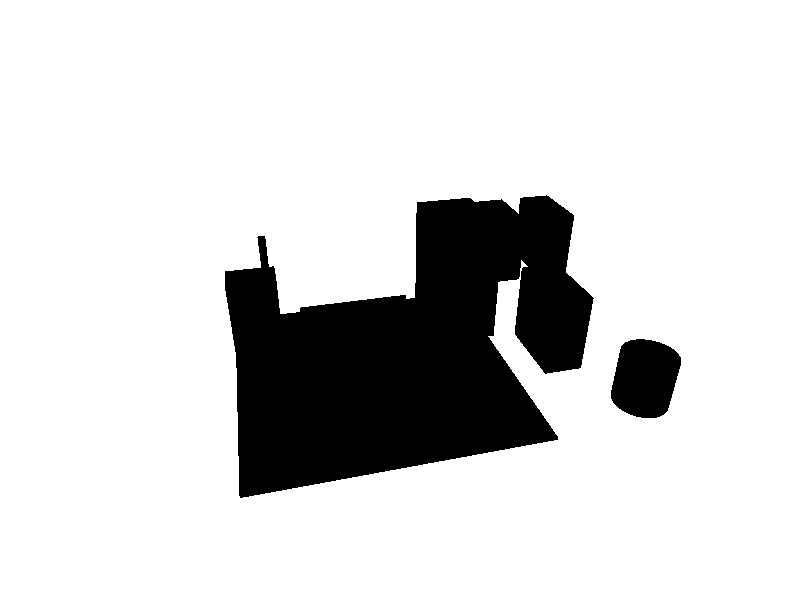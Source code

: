 #include "colors.inc"

  background { color White }
  
  camera {
    location <-3.5, 10.5, -18>
    look_at  <1, 0,  0>
  }                                      

  box {
    <-5, 0,   -5>,  // Near lower left corner
    <5,  0.1,  5>   // Far upper right corner
      finish { diffuse 0.6, 0.6 brilliance 1.0 }
      texture {
      pigment {color rgbf < 1.0, 1.0, 1.0, .1 >}
     }     
     translate <0, -3,  0>
  }
   
 #declare phonebox=
  box {
    <-1, -1, -1>,
    < 1,  1,  1>
      finish { diffuse 0.6, 0.6 brilliance 1.0 }
      texture {
      pigment {color rgbf < 0.0, 0.0, 1.0, .1 >}
     }               
  }

#declare phone =
union {    
   object { 
      phonebox 
      scale <0.8, 1.6, 0.5>
    }   
 
 cylinder {
    < 0, 0, 0>,     // Center of one end
    < 0, 1.5, 0>,     // Center of other end
    0.12            // Radius
    open           // Remove end caps  
    finish { diffuse 0.6, 0.6 brilliance 1.0 }
    texture {
      pigment {color rgbf < 0.1, 0.2, 0.8, .5>}
     }     
    translate <0.5, 1.4,  0>
  } 
}

object { phone 
   translate <-4,0,0> }
   
// Connector //
#declare tube =
cylinder {
    < -1.5, 0, 0>,     // Center of one end
    <  2.2, 0, 0>,     // Center of other end
    0.16           // Radius
    open           // Remove end caps  
    finish { diffuse 0.6, 0.6 brilliance 1.0 }
    texture {
      pigment {color rgbf < 0.1, 0.8, 0.1, .5>}
    }         
    translate <-1, 0,  0>
}              
   
object{ tube
           translate<0, 0, 0>
         } // end of object
   
#declare Rnd_1 = seed (1153);


// Add websphere //
box {
    <-1, -1, -1.56>,
    < 1,  3,  1.56>
      finish { diffuse 0.6, 0.6 brilliance 1.0 }
      texture {
      pigment {color rgbf < 0.7, 0.7, 0.7, .1 >}
     }               
    translate <3, 0,  0>     
}

// POL Web Application //
box {
    <-0.6, -0.5, -1.16>,
    < 0.6,  2,  1.16>
      finish { diffuse 0.6, 0.6 brilliance 1.0 }
      texture {
      pigment {color rgbf < 0.9, 0.9, 0.0, .1 >}
     }               
    translate <5, 0,  -3.5>     
}
// Jasper Reports Library
box {
    <-0.6, -0.5, -1.16>,
    < 0.6,  2,  1.16>
      finish { diffuse 0.6, 0.6 brilliance 1.0 }
      texture {
      pigment {color rgbf < 0.1, 0.8, 0.0, .1 >}
     }               
    translate <5.6, 0,  2.5>     
}

// Jasper Reports Report Template and Style Template
box {
    <-0.6, -0.5, -1.16>,
    < 0.6,  2,  1.16>
      finish { diffuse 0.6, 0.6 brilliance 1.0 }
      texture {
      pigment {color rgbf < 0.1, 0.8, 0.2, .1 >}
     }               
    translate <7.6, 0,  2.5>     
}

cylinder {
    <  0, 0, 0>,     // Center of one end
    <  0, 1.5, 0>,     // Center of other end
    0.75           // Radius    
    finish { diffuse 0.6, 0.6 brilliance 1.0 }
    texture {
      pigment {color rgbf < 0.7, 0.2, 0.2, .5>}
    }         
    translate <6, 0,  -7>
}     


#declare tube2 =
 cylinder {
    < -0.3, 0, 0>,     // Center of one end
    <  0.3, 0, 0>,     // Center of other end
    0.10           // Radius
    open           // Remove end caps  
    finish { diffuse 0.6, 0.6 brilliance 1.0 }
    texture {
      pigment {color rgbf < 0.9, 0.1, 0.8, .5>}
    }         
    translate <-1, 0,  -6>
 }     


/*
#local Cntr = 0; // start
 // while loop
 #while ( Cntr <= 6 )
   object{ tube2
           translate<1.2*Cntr, 0, 0>
         } // end of object

 #local Cntr = Cntr + 1; // next
 #end // -------- end of #while loop
  */

/* End with light sources */

 light_source { <1.2, 4, -3> color White}
  
 light_source {
    <0, 15, -3>
    color White
    spotlight
    radius 15
    falloff 20
    tightness 10
    point_at <0, 0, 0>
  }

